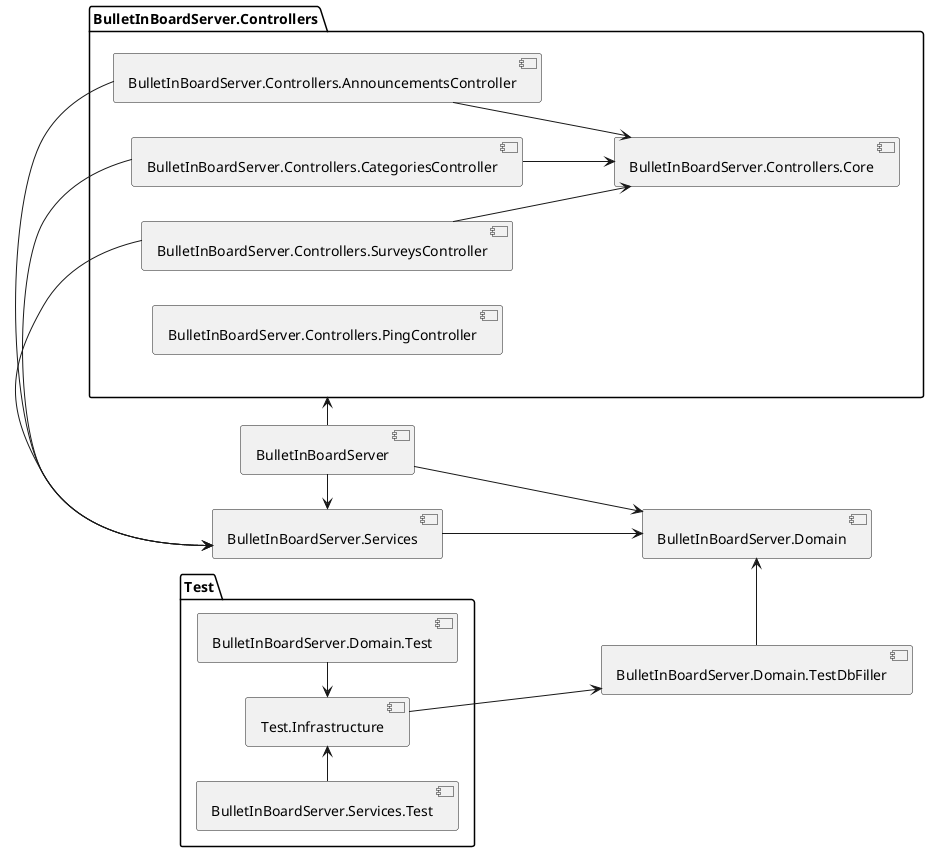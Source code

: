 ﻿@startuml
'https://plantuml.com/component-diagram

left to right direction

[BulletInBoardServer] as main
[BulletInBoardServer.Services] as services
[BulletInBoardServer.Domain] as domain
[BulletInBoardServer.Domain.TestDbFiller] as testDbFiller

package "BulletInBoardServer.Controllers" as controllers {
    [BulletInBoardServer.Controllers.Core] as controllerCore
    [BulletInBoardServer.Controllers.AnnouncementsController] as announcementsController
    [BulletInBoardServer.Controllers.CategoriesController] as categoriesController
    [BulletInBoardServer.Controllers.SurveysController] as surveysController
    [BulletInBoardServer.Controllers.PingController] as pingController
}

package "Test" as test {
    [Test.Infrastructure] as testInfrastructure
    [BulletInBoardServer.Domain.Test] as domainTest
    [BulletInBoardServer.Services.Test] as servicesTest
} 

main                    -> controllers
main                    -> services
main                    -> domain

announcementsController -> services
categoriesController    -> services
surveysController       -> services
announcementsController -down-> controllerCore
categoriesController    -down-> controllerCore
surveysController       -down-> controllerCore

services                --> domain
testDbFiller            -left-> domain

testInfrastructure      --> testDbFiller
domainTest              -left-> testInfrastructure
servicesTest            -right-> testInfrastructure

@enduml